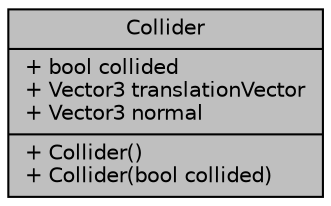 digraph "Collider"
{
 // LATEX_PDF_SIZE
  edge [fontname="Helvetica",fontsize="10",labelfontname="Helvetica",labelfontsize="10"];
  node [fontname="Helvetica",fontsize="10",shape=record];
  Node1 [label="{Collider\n|+ bool collided\l+ Vector3 translationVector\l+ Vector3 normal\l|+  Collider()\l+  Collider(bool collided)\l}",height=0.2,width=0.4,color="black", fillcolor="grey75", style="filled", fontcolor="black",tooltip="A struct of values used by Entity Manager for Collision Handling."];
}
